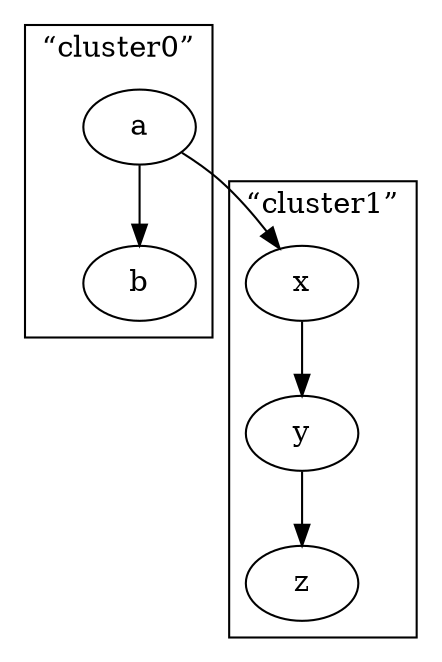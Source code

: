 digraph sample04_1 {
  subgraph cluster_0 {
    a -> b;
    label=“cluster0”;
  }
  subgraph cluster_1 {
    x -> y -> z;
    label=“cluster1”;
  }
  a -> x;
 
}